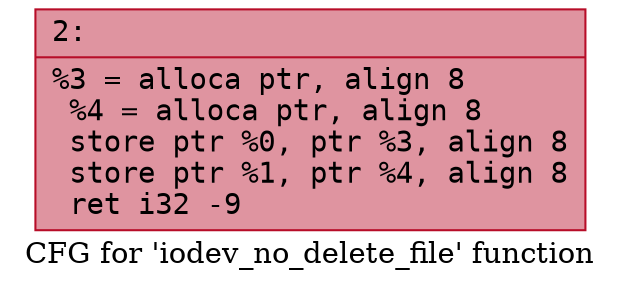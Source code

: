 digraph "CFG for 'iodev_no_delete_file' function" {
	label="CFG for 'iodev_no_delete_file' function";

	Node0x60000199eb70 [shape=record,color="#b70d28ff", style=filled, fillcolor="#b70d2870" fontname="Courier",label="{2:\l|  %3 = alloca ptr, align 8\l  %4 = alloca ptr, align 8\l  store ptr %0, ptr %3, align 8\l  store ptr %1, ptr %4, align 8\l  ret i32 -9\l}"];
}
